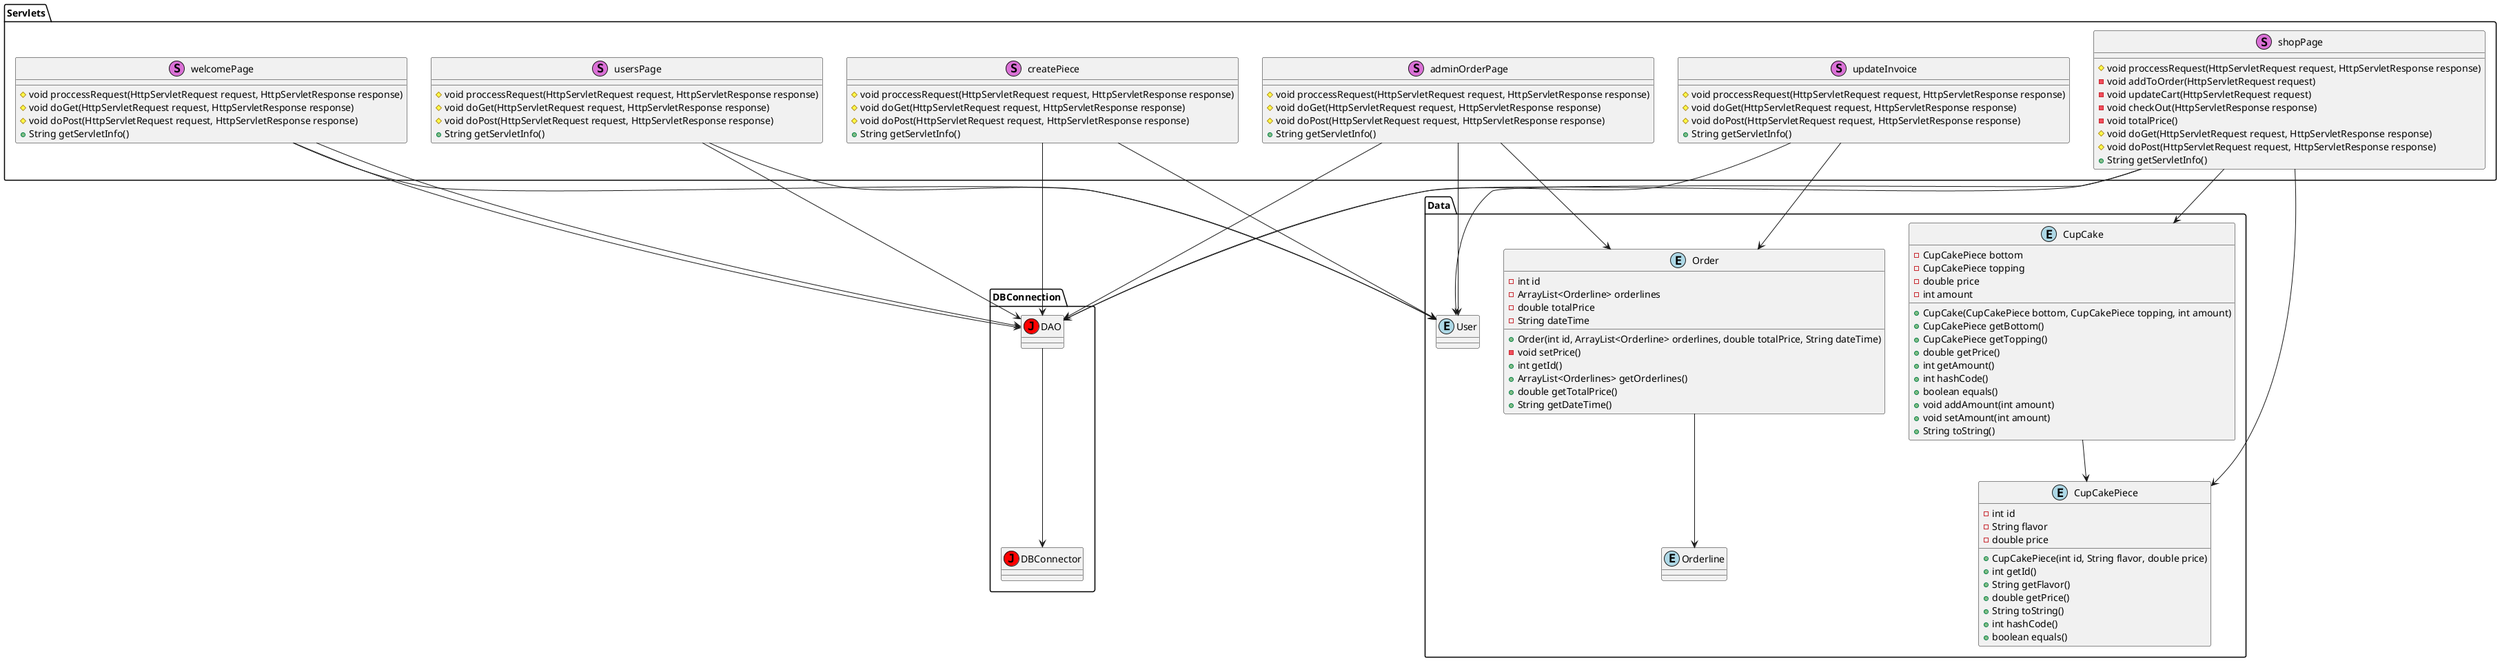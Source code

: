 @startuml

package DBConnection{
class DAO << (J,red) >>
class DBConnector << (J,red) >>
}
package Data{
class CupCake << (E,lightblue) >>
class CupCakePiece << (E,lightblue) >>
class Order << (E,lightblue) >>
class Orderline << (E,lightblue) >>
class User << (E,lightblue) >>
}
package Servlets{
class adminOrderPage << (S,orchid) >>
class createPiece << (S,orchid) >>
class shopPage << (S,orchid) >>
class updateInvoice << (S,orchid) >>
class usersPage << (S,orchid) >>
class welcomePage << (S,orchid) >>
}

adminOrderPage : # void proccessRequest(HttpServletRequest request, HttpServletResponse response)
adminOrderPage : # void doGet(HttpServletRequest request, HttpServletResponse response)
adminOrderPage : # void doPost(HttpServletRequest request, HttpServletResponse response)
adminOrderPage : + String getServletInfo()
createPiece : # void proccessRequest(HttpServletRequest request, HttpServletResponse response)
createPiece : # void doGet(HttpServletRequest request, HttpServletResponse response)
createPiece : # void doPost(HttpServletRequest request, HttpServletResponse response)
createPiece : + String getServletInfo()
shopPage : # void proccessRequest(HttpServletRequest request, HttpServletResponse response)
shopPage : - void addToOrder(HttpServletRequest request)
shopPage : - void updateCart(HttpServletRequest request)
shopPage : - void checkOut(HttpServletResponse response)
shopPage : - void totalPrice()
shopPage : # void doGet(HttpServletRequest request, HttpServletResponse response)
shopPage : # void doPost(HttpServletRequest request, HttpServletResponse response)
shopPage : + String getServletInfo()
updateInvoice : # void proccessRequest(HttpServletRequest request, HttpServletResponse response)
updateInvoice : # void doGet(HttpServletRequest request, HttpServletResponse response)
updateInvoice : # void doPost(HttpServletRequest request, HttpServletResponse response)
updateInvoice : + String getServletInfo()
usersPage : # void proccessRequest(HttpServletRequest request, HttpServletResponse response)
usersPage : # void doGet(HttpServletRequest request, HttpServletResponse response)
usersPage : # void doPost(HttpServletRequest request, HttpServletResponse response)
usersPage : + String getServletInfo()
welcomePage : # void proccessRequest(HttpServletRequest request, HttpServletResponse response)
welcomePage : # void doGet(HttpServletRequest request, HttpServletResponse response)
welcomePage : # void doPost(HttpServletRequest request, HttpServletResponse response)
welcomePage : + String getServletInfo()
CupCake : - CupCakePiece bottom
CupCake : - CupCakePiece topping
CupCake : - double price
CupCake : - int amount
CupCake : + CupCake(CupCakePiece bottom, CupCakePiece topping, int amount)
CupCake : + CupCakePiece getBottom()
CupCake : + CupCakePiece getTopping()
CupCake : + double getPrice()
CupCake : + int getAmount()
CupCake : + int hashCode()
CupCake : + boolean equals()
CupCake : + void addAmount(int amount)
CupCake : + void setAmount(int amount)
CupCake : + String toString()
CupCakePiece : - int id
CupCakePiece : - String flavor
CupCakePiece : - double price
CupCakePiece : + CupCakePiece(int id, String flavor, double price)
CupCakePiece : + int getId()
CupCakePiece : + String getFlavor()
CupCakePiece : + double getPrice()
CupCakePiece : + String toString()
CupCakePiece : + int hashCode()
CupCakePiece : + boolean equals()
Order : - int id
Order : - ArrayList<Orderline> orderlines
Order : - double totalPrice
Order : - String dateTime
Order : + Order(int id, ArrayList<Orderline> orderlines, double totalPrice, String dateTime)
Order : - void setPrice()
Order : + int getId()
Order : + ArrayList<Orderlines> getOrderlines()
Order : + double getTotalPrice()
Order : + String getDateTime()

adminOrderPage --> DAO
adminOrderPage --> Order
adminOrderPage --> User
createPiece --> DAO
createPiece --> User
shopPage --> DAO
shopPage --> CupCake
shopPage --> CupCakePiece
shopPage --> User
updateInvoice --> DAO
updateInvoice --> Order
usersPage --> DAO
usersPage --> User
welcomePage --> DAO
welcomePage --> DAO
welcomePage --> User
CupCake --> CupCakePiece
Order --> Orderline
DAO --> DBConnector

@enduml
